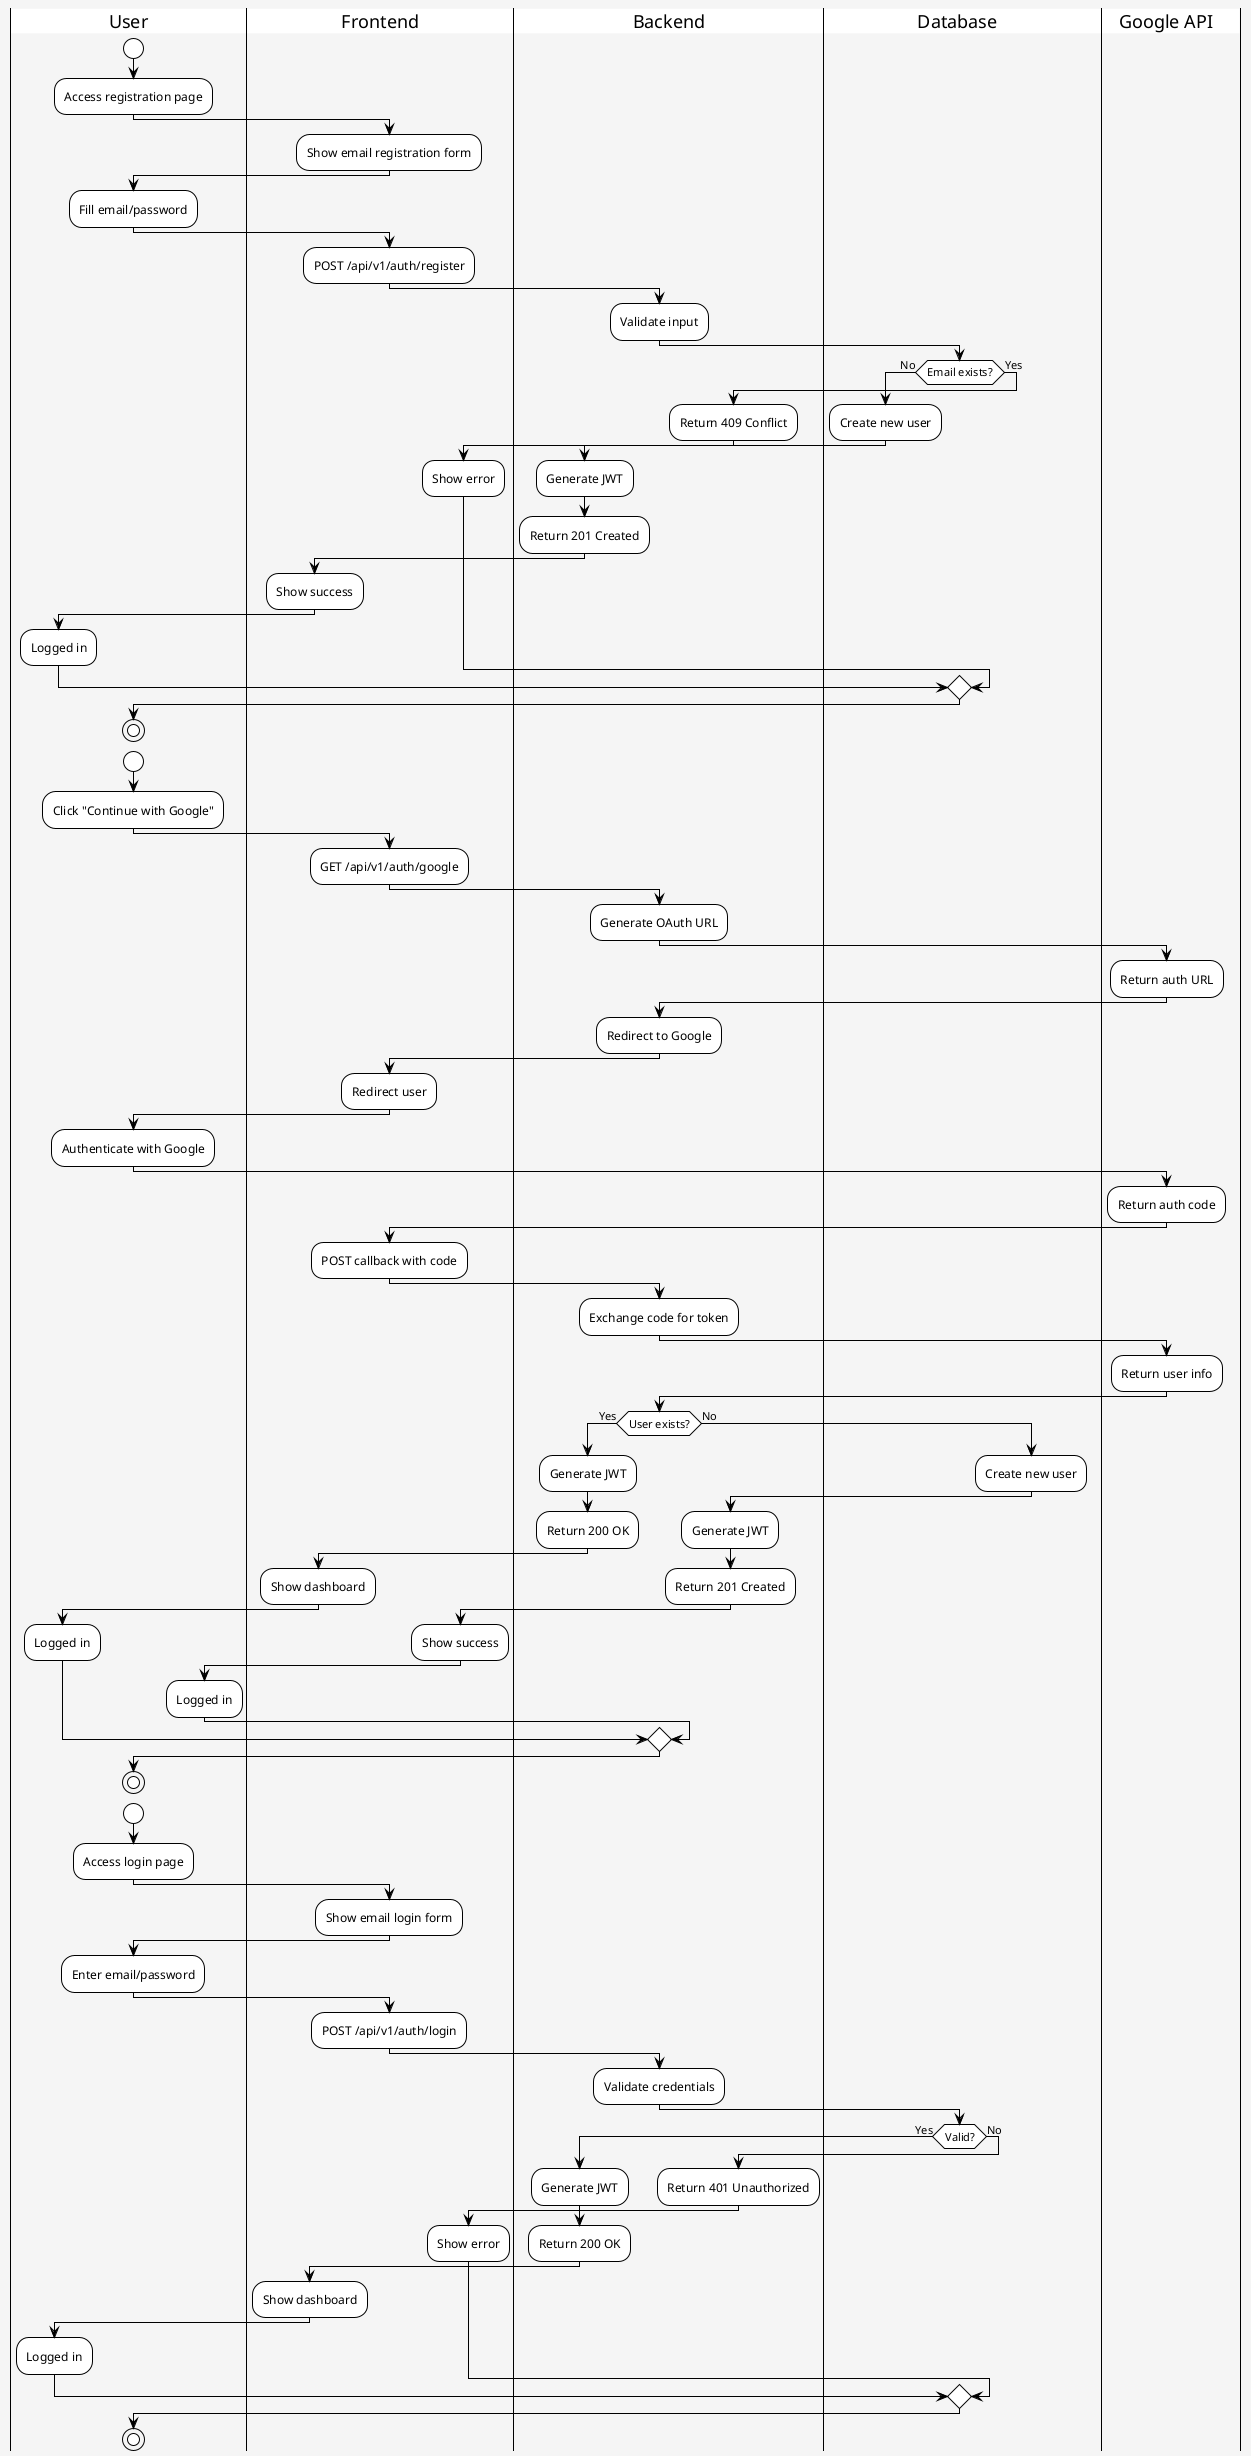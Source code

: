 @startuml
!theme plain
skinparam backgroundColor #F5F5F5
skinparam swimlaneWidth 200
skinparam swimlanePadding 10

' ========== EMAIL REGISTRATION ==========
|User|
start
:Access registration page;
|Frontend|
:Show email registration form;
|User|
:Fill email/password;
|Frontend|
:POST /api/v1/auth/register;
|Backend|
:Validate input;
|Database|
if (Email exists?) then (No)
  :Create new user;
  |Backend|
  :Generate JWT;
  :Return 201 Created;
  |Frontend|
  :Show success;
  |User|
  :Logged in;
else (Yes)
  |Backend|
  :Return 409 Conflict;
  |Frontend|
  :Show error;
endif
|User|
stop

' ========== GOOGLE REGISTRATION/LOGIN ==========
|User|
start
:Click "Continue with Google";
|Frontend|
:GET /api/v1/auth/google;
|Backend|
:Generate OAuth URL;
|Google API|
:Return auth URL;
|Backend|
:Redirect to Google;
|Frontend|
:Redirect user;
|User|
:Authenticate with Google;
|Google API|
:Return auth code;
|Frontend|
:POST callback with code;
|Backend|
:Exchange code for token;
|Google API|
:Return user info;
|Backend|
if (User exists?) then (Yes)
  |Backend|
  :Generate JWT;
  :Return 200 OK;
  |Frontend|
  :Show dashboard;
  |User|
  :Logged in;
else (No)
  |Database|
  :Create new user;
  |Backend|
  :Generate JWT;
  :Return 201 Created;
  |Frontend|
  :Show success;
  |User|
  :Logged in;
endif
|User|
stop

' ========== EMAIL LOGIN ==========
|User|
start
:Access login page;
|Frontend|
:Show email login form;
|User|
:Enter email/password;
|Frontend|
:POST /api/v1/auth/login;
|Backend|
:Validate credentials;
|Database|
if (Valid?) then (Yes)
  |Backend|
  :Generate JWT;
  :Return 200 OK;
  |Frontend|
  :Show dashboard;
  |User|
  :Logged in;
else (No)
  |Backend|
  :Return 401 Unauthorized;
  |Frontend|
  :Show error;
endif
|User|
stop
@enduml
